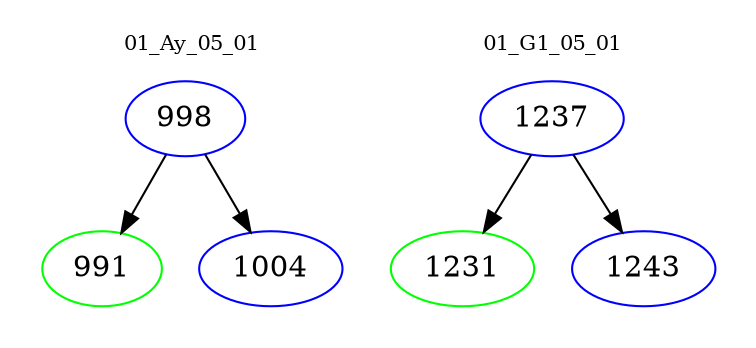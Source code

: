 digraph{
subgraph cluster_0 {
color = white
label = "01_Ay_05_01";
fontsize=10;
T0_998 [label="998", color="blue"]
T0_998 -> T0_991 [color="black"]
T0_991 [label="991", color="green"]
T0_998 -> T0_1004 [color="black"]
T0_1004 [label="1004", color="blue"]
}
subgraph cluster_1 {
color = white
label = "01_G1_05_01";
fontsize=10;
T1_1237 [label="1237", color="blue"]
T1_1237 -> T1_1231 [color="black"]
T1_1231 [label="1231", color="green"]
T1_1237 -> T1_1243 [color="black"]
T1_1243 [label="1243", color="blue"]
}
}
